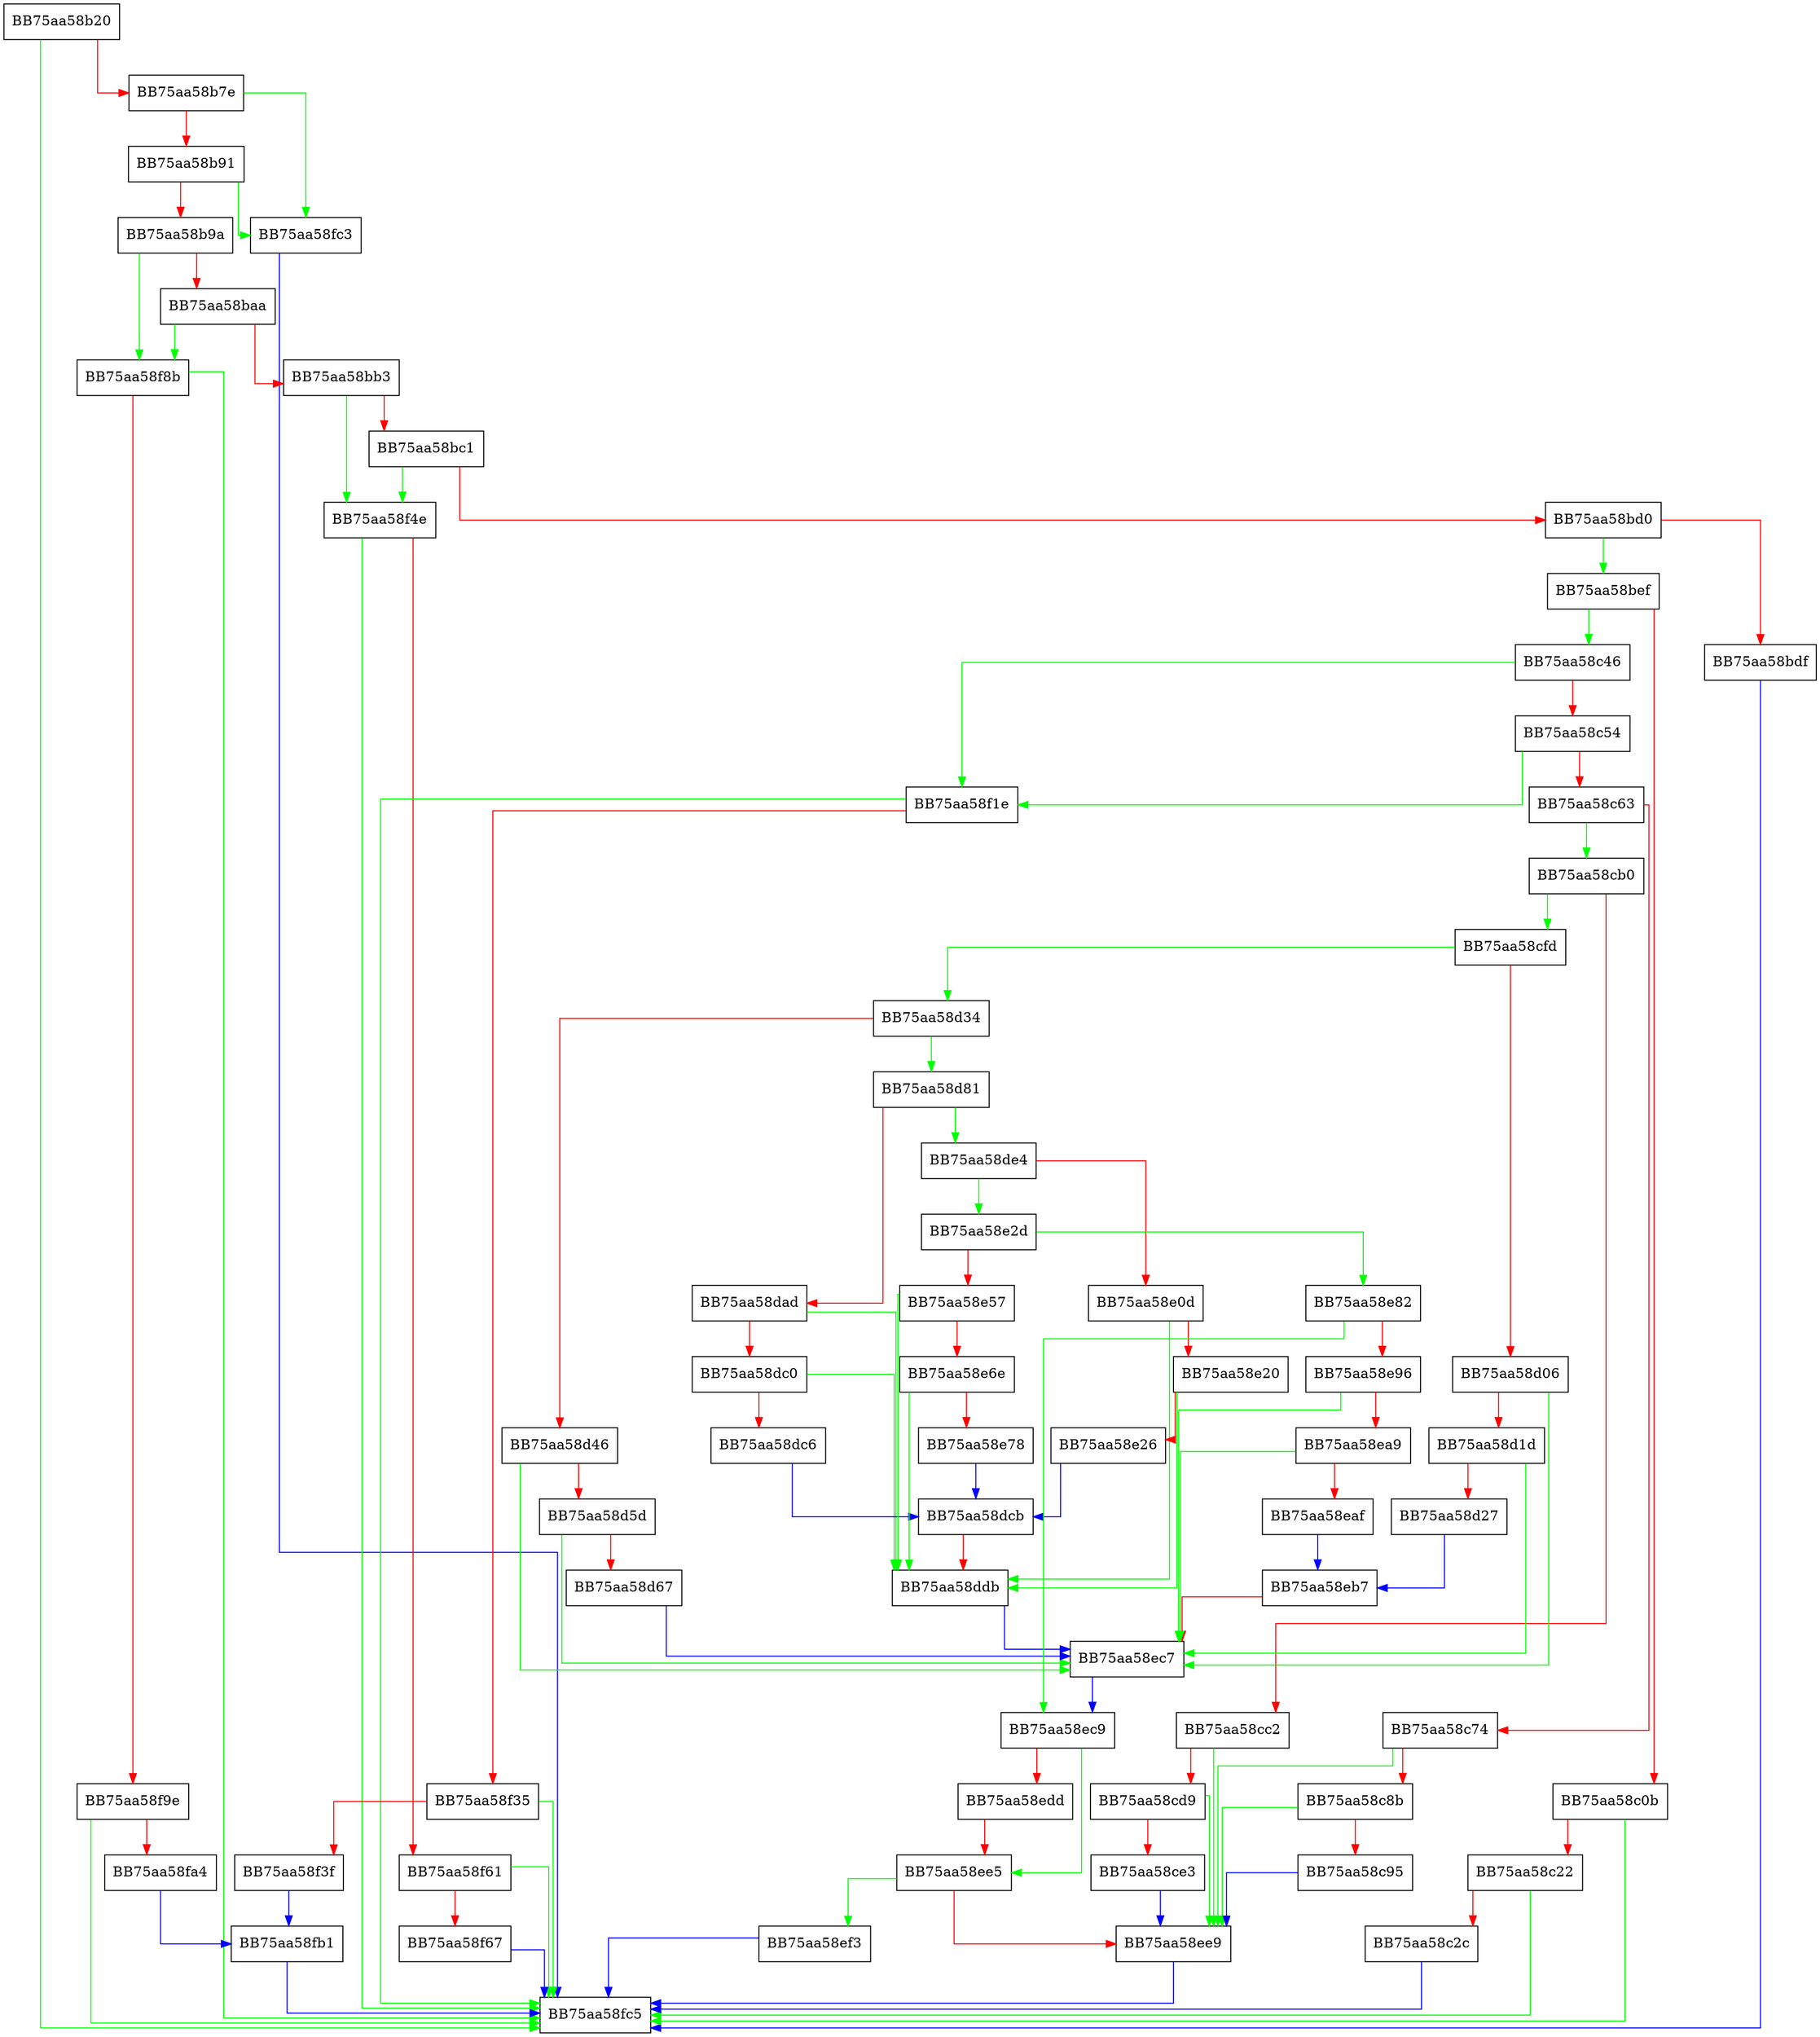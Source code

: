 digraph DoUnpack {
  node [shape="box"];
  graph [splines=ortho];
  BB75aa58b20 -> BB75aa58fc5 [color="green"];
  BB75aa58b20 -> BB75aa58b7e [color="red"];
  BB75aa58b7e -> BB75aa58fc3 [color="green"];
  BB75aa58b7e -> BB75aa58b91 [color="red"];
  BB75aa58b91 -> BB75aa58fc3 [color="green"];
  BB75aa58b91 -> BB75aa58b9a [color="red"];
  BB75aa58b9a -> BB75aa58f8b [color="green"];
  BB75aa58b9a -> BB75aa58baa [color="red"];
  BB75aa58baa -> BB75aa58f8b [color="green"];
  BB75aa58baa -> BB75aa58bb3 [color="red"];
  BB75aa58bb3 -> BB75aa58f4e [color="green"];
  BB75aa58bb3 -> BB75aa58bc1 [color="red"];
  BB75aa58bc1 -> BB75aa58f4e [color="green"];
  BB75aa58bc1 -> BB75aa58bd0 [color="red"];
  BB75aa58bd0 -> BB75aa58bef [color="green"];
  BB75aa58bd0 -> BB75aa58bdf [color="red"];
  BB75aa58bdf -> BB75aa58fc5 [color="blue"];
  BB75aa58bef -> BB75aa58c46 [color="green"];
  BB75aa58bef -> BB75aa58c0b [color="red"];
  BB75aa58c0b -> BB75aa58fc5 [color="green"];
  BB75aa58c0b -> BB75aa58c22 [color="red"];
  BB75aa58c22 -> BB75aa58fc5 [color="green"];
  BB75aa58c22 -> BB75aa58c2c [color="red"];
  BB75aa58c2c -> BB75aa58fc5 [color="blue"];
  BB75aa58c46 -> BB75aa58f1e [color="green"];
  BB75aa58c46 -> BB75aa58c54 [color="red"];
  BB75aa58c54 -> BB75aa58f1e [color="green"];
  BB75aa58c54 -> BB75aa58c63 [color="red"];
  BB75aa58c63 -> BB75aa58cb0 [color="green"];
  BB75aa58c63 -> BB75aa58c74 [color="red"];
  BB75aa58c74 -> BB75aa58ee9 [color="green"];
  BB75aa58c74 -> BB75aa58c8b [color="red"];
  BB75aa58c8b -> BB75aa58ee9 [color="green"];
  BB75aa58c8b -> BB75aa58c95 [color="red"];
  BB75aa58c95 -> BB75aa58ee9 [color="blue"];
  BB75aa58cb0 -> BB75aa58cfd [color="green"];
  BB75aa58cb0 -> BB75aa58cc2 [color="red"];
  BB75aa58cc2 -> BB75aa58ee9 [color="green"];
  BB75aa58cc2 -> BB75aa58cd9 [color="red"];
  BB75aa58cd9 -> BB75aa58ee9 [color="green"];
  BB75aa58cd9 -> BB75aa58ce3 [color="red"];
  BB75aa58ce3 -> BB75aa58ee9 [color="blue"];
  BB75aa58cfd -> BB75aa58d34 [color="green"];
  BB75aa58cfd -> BB75aa58d06 [color="red"];
  BB75aa58d06 -> BB75aa58ec7 [color="green"];
  BB75aa58d06 -> BB75aa58d1d [color="red"];
  BB75aa58d1d -> BB75aa58ec7 [color="green"];
  BB75aa58d1d -> BB75aa58d27 [color="red"];
  BB75aa58d27 -> BB75aa58eb7 [color="blue"];
  BB75aa58d34 -> BB75aa58d81 [color="green"];
  BB75aa58d34 -> BB75aa58d46 [color="red"];
  BB75aa58d46 -> BB75aa58ec7 [color="green"];
  BB75aa58d46 -> BB75aa58d5d [color="red"];
  BB75aa58d5d -> BB75aa58ec7 [color="green"];
  BB75aa58d5d -> BB75aa58d67 [color="red"];
  BB75aa58d67 -> BB75aa58ec7 [color="blue"];
  BB75aa58d81 -> BB75aa58de4 [color="green"];
  BB75aa58d81 -> BB75aa58dad [color="red"];
  BB75aa58dad -> BB75aa58ddb [color="green"];
  BB75aa58dad -> BB75aa58dc0 [color="red"];
  BB75aa58dc0 -> BB75aa58ddb [color="green"];
  BB75aa58dc0 -> BB75aa58dc6 [color="red"];
  BB75aa58dc6 -> BB75aa58dcb [color="blue"];
  BB75aa58dcb -> BB75aa58ddb [color="red"];
  BB75aa58ddb -> BB75aa58ec7 [color="blue"];
  BB75aa58de4 -> BB75aa58e2d [color="green"];
  BB75aa58de4 -> BB75aa58e0d [color="red"];
  BB75aa58e0d -> BB75aa58ddb [color="green"];
  BB75aa58e0d -> BB75aa58e20 [color="red"];
  BB75aa58e20 -> BB75aa58ddb [color="green"];
  BB75aa58e20 -> BB75aa58e26 [color="red"];
  BB75aa58e26 -> BB75aa58dcb [color="blue"];
  BB75aa58e2d -> BB75aa58e82 [color="green"];
  BB75aa58e2d -> BB75aa58e57 [color="red"];
  BB75aa58e57 -> BB75aa58ddb [color="green"];
  BB75aa58e57 -> BB75aa58e6e [color="red"];
  BB75aa58e6e -> BB75aa58ddb [color="green"];
  BB75aa58e6e -> BB75aa58e78 [color="red"];
  BB75aa58e78 -> BB75aa58dcb [color="blue"];
  BB75aa58e82 -> BB75aa58ec9 [color="green"];
  BB75aa58e82 -> BB75aa58e96 [color="red"];
  BB75aa58e96 -> BB75aa58ec7 [color="green"];
  BB75aa58e96 -> BB75aa58ea9 [color="red"];
  BB75aa58ea9 -> BB75aa58ec7 [color="green"];
  BB75aa58ea9 -> BB75aa58eaf [color="red"];
  BB75aa58eaf -> BB75aa58eb7 [color="blue"];
  BB75aa58eb7 -> BB75aa58ec7 [color="red"];
  BB75aa58ec7 -> BB75aa58ec9 [color="blue"];
  BB75aa58ec9 -> BB75aa58ee5 [color="green"];
  BB75aa58ec9 -> BB75aa58edd [color="red"];
  BB75aa58edd -> BB75aa58ee5 [color="red"];
  BB75aa58ee5 -> BB75aa58ef3 [color="green"];
  BB75aa58ee5 -> BB75aa58ee9 [color="red"];
  BB75aa58ee9 -> BB75aa58fc5 [color="blue"];
  BB75aa58ef3 -> BB75aa58fc5 [color="blue"];
  BB75aa58f1e -> BB75aa58fc5 [color="green"];
  BB75aa58f1e -> BB75aa58f35 [color="red"];
  BB75aa58f35 -> BB75aa58fc5 [color="green"];
  BB75aa58f35 -> BB75aa58f3f [color="red"];
  BB75aa58f3f -> BB75aa58fb1 [color="blue"];
  BB75aa58f4e -> BB75aa58fc5 [color="green"];
  BB75aa58f4e -> BB75aa58f61 [color="red"];
  BB75aa58f61 -> BB75aa58fc5 [color="green"];
  BB75aa58f61 -> BB75aa58f67 [color="red"];
  BB75aa58f67 -> BB75aa58fc5 [color="blue"];
  BB75aa58f8b -> BB75aa58fc5 [color="green"];
  BB75aa58f8b -> BB75aa58f9e [color="red"];
  BB75aa58f9e -> BB75aa58fc5 [color="green"];
  BB75aa58f9e -> BB75aa58fa4 [color="red"];
  BB75aa58fa4 -> BB75aa58fb1 [color="blue"];
  BB75aa58fb1 -> BB75aa58fc5 [color="blue"];
  BB75aa58fc3 -> BB75aa58fc5 [color="blue"];
}